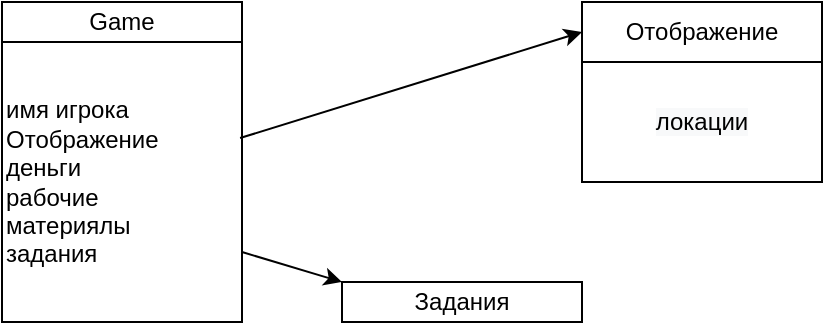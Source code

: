 <mxfile version="16.5.1" type="device"><diagram id="B7j5AodOjQy2zkuuuXtO" name="Страница 1"><mxGraphModel dx="1102" dy="865" grid="1" gridSize="10" guides="1" tooltips="1" connect="1" arrows="1" fold="1" page="1" pageScale="1" pageWidth="827" pageHeight="1169" math="0" shadow="0"><root><mxCell id="0"/><mxCell id="1" parent="0"/><mxCell id="OZtA_pg8-BuCTZO_bFt0-13" value="Game" style="rounded=0;whiteSpace=wrap;html=1;" vertex="1" parent="1"><mxGeometry x="50" y="80" width="120" height="20" as="geometry"/></mxCell><mxCell id="OZtA_pg8-BuCTZO_bFt0-14" value="имя игрока&lt;br&gt;Отображение&lt;br&gt;деньги&lt;br&gt;рабочие&lt;br&gt;материялы&lt;br&gt;задания" style="rounded=0;whiteSpace=wrap;html=1;align=left;" vertex="1" parent="1"><mxGeometry x="50" y="100" width="120" height="140" as="geometry"/></mxCell><mxCell id="OZtA_pg8-BuCTZO_bFt0-15" value="Задания" style="rounded=0;whiteSpace=wrap;html=1;" vertex="1" parent="1"><mxGeometry x="220" y="220" width="120" height="20" as="geometry"/></mxCell><mxCell id="OZtA_pg8-BuCTZO_bFt0-16" value="" style="endArrow=classic;html=1;rounded=0;exitX=1;exitY=0.75;exitDx=0;exitDy=0;entryX=0;entryY=0;entryDx=0;entryDy=0;" edge="1" parent="1" source="OZtA_pg8-BuCTZO_bFt0-14" target="OZtA_pg8-BuCTZO_bFt0-15"><mxGeometry width="50" height="50" relative="1" as="geometry"><mxPoint x="390" y="420" as="sourcePoint"/><mxPoint x="440" y="370" as="targetPoint"/></mxGeometry></mxCell><mxCell id="OZtA_pg8-BuCTZO_bFt0-17" value="&lt;span style=&quot;color: rgb(0 , 0 , 0) ; font-family: &amp;#34;helvetica&amp;#34; ; font-size: 12px ; font-style: normal ; font-weight: 400 ; letter-spacing: normal ; text-align: left ; text-indent: 0px ; text-transform: none ; word-spacing: 0px ; background-color: rgb(248 , 249 , 250) ; display: inline ; float: none&quot;&gt;локации&lt;/span&gt;" style="rounded=0;whiteSpace=wrap;html=1;" vertex="1" parent="1"><mxGeometry x="340" y="110" width="120" height="60" as="geometry"/></mxCell><mxCell id="OZtA_pg8-BuCTZO_bFt0-18" value="&lt;span style=&quot;text-align: left&quot;&gt;Отображение&lt;/span&gt;" style="rounded=0;whiteSpace=wrap;html=1;" vertex="1" parent="1"><mxGeometry x="340" y="80" width="120" height="30" as="geometry"/></mxCell><mxCell id="OZtA_pg8-BuCTZO_bFt0-19" value="" style="endArrow=classic;html=1;rounded=0;exitX=0.992;exitY=0.343;exitDx=0;exitDy=0;exitPerimeter=0;entryX=0;entryY=0.5;entryDx=0;entryDy=0;" edge="1" parent="1" source="OZtA_pg8-BuCTZO_bFt0-14" target="OZtA_pg8-BuCTZO_bFt0-18"><mxGeometry width="50" height="50" relative="1" as="geometry"><mxPoint x="390" y="340" as="sourcePoint"/><mxPoint x="440" y="290" as="targetPoint"/></mxGeometry></mxCell></root></mxGraphModel></diagram></mxfile>